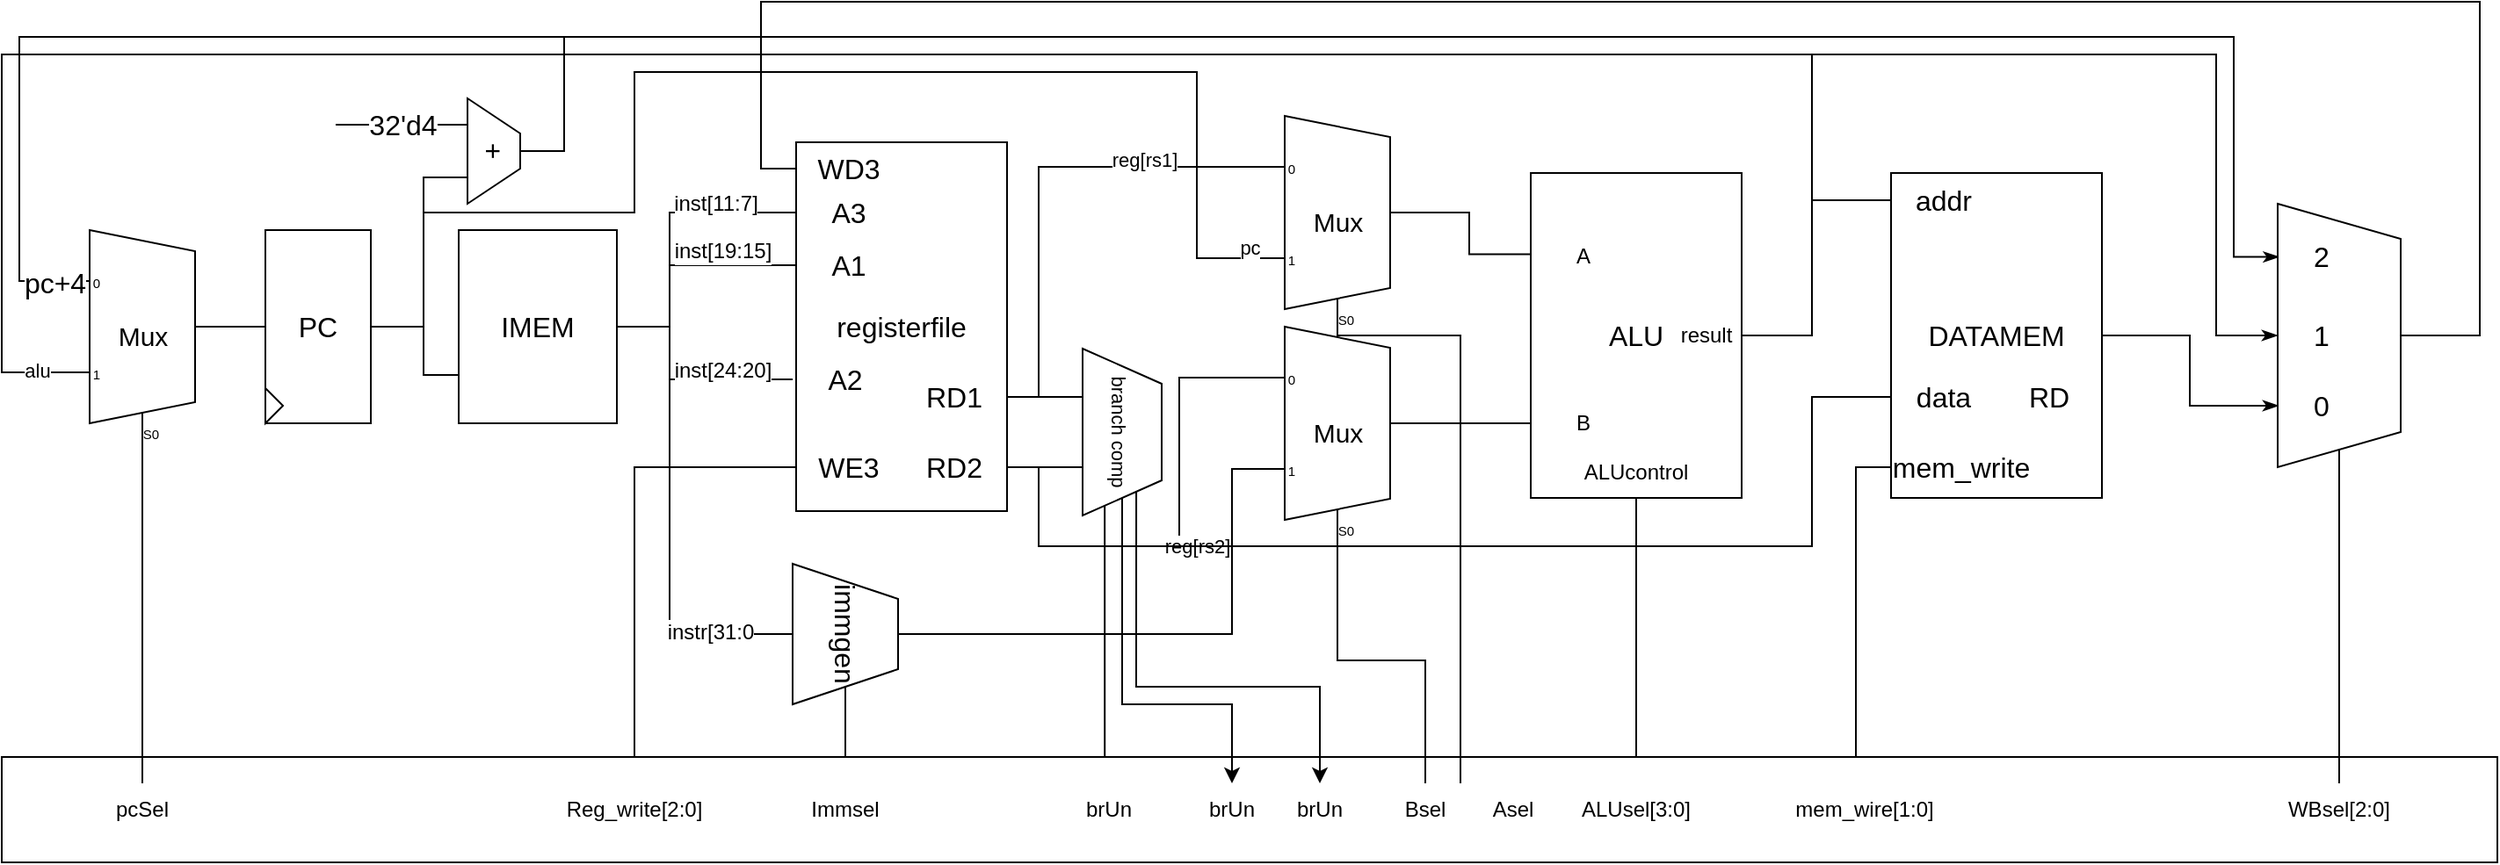 <mxfile version="20.8.16" type="device"><diagram name="Page-1" id="qekTgAQK2zyrzFVYF1y4"><mxGraphModel dx="675" dy="390" grid="1" gridSize="10" guides="1" tooltips="1" connect="1" arrows="1" fold="1" page="1" pageScale="1" pageWidth="850" pageHeight="1100" math="0" shadow="0"><root><mxCell id="0"/><mxCell id="1" parent="0"/><mxCell id="u9A3-wLjdu5K6sjns9Vg-92" style="edgeStyle=orthogonalEdgeStyle;rounded=0;orthogonalLoop=1;jettySize=auto;html=1;entryX=0;entryY=0.5;entryDx=0;entryDy=0;endArrow=none;endFill=0;" edge="1" parent="1" source="u9A3-wLjdu5K6sjns9Vg-91" target="u9A3-wLjdu5K6sjns9Vg-90"><mxGeometry relative="1" as="geometry"><Array as="points"><mxPoint x="500" y="505"/></Array></mxGeometry></mxCell><mxCell id="u9A3-wLjdu5K6sjns9Vg-84" style="edgeStyle=orthogonalEdgeStyle;rounded=0;orthogonalLoop=1;jettySize=auto;html=1;entryX=0;entryY=0.5;entryDx=0;entryDy=0;endArrow=none;endFill=0;" edge="1" parent="1" source="u9A3-wLjdu5K6sjns9Vg-83" target="u9A3-wLjdu5K6sjns9Vg-28"><mxGeometry relative="1" as="geometry"><Array as="points"><mxPoint x="1195" y="505"/></Array></mxGeometry></mxCell><mxCell id="u9A3-wLjdu5K6sjns9Vg-82" style="edgeStyle=orthogonalEdgeStyle;rounded=0;orthogonalLoop=1;jettySize=auto;html=1;entryX=0.5;entryY=1;entryDx=0;entryDy=0;endArrow=none;endFill=0;" edge="1" parent="1" source="u9A3-wLjdu5K6sjns9Vg-81" target="u9A3-wLjdu5K6sjns9Vg-79"><mxGeometry relative="1" as="geometry"/></mxCell><mxCell id="u9A3-wLjdu5K6sjns9Vg-65" style="edgeStyle=orthogonalEdgeStyle;rounded=0;orthogonalLoop=1;jettySize=auto;html=1;entryX=1;entryY=0.5;entryDx=0;entryDy=0;endArrow=none;endFill=0;" edge="1" parent="1" source="u9A3-wLjdu5K6sjns9Vg-64" target="u9A3-wLjdu5K6sjns9Vg-43"><mxGeometry relative="1" as="geometry"/></mxCell><mxCell id="u9A3-wLjdu5K6sjns9Vg-70" style="edgeStyle=orthogonalEdgeStyle;rounded=0;orthogonalLoop=1;jettySize=auto;html=1;entryX=1;entryY=0.75;entryDx=0;entryDy=0;endArrow=none;endFill=0;" edge="1" parent="1" source="u9A3-wLjdu5K6sjns9Vg-67" target="u9A3-wLjdu5K6sjns9Vg-17"><mxGeometry relative="1" as="geometry"><Array as="points"><mxPoint x="768" y="650"/></Array></mxGeometry></mxCell><mxCell id="u9A3-wLjdu5K6sjns9Vg-62" value="" style="rounded=0;whiteSpace=wrap;html=1;" vertex="1" parent="1"><mxGeometry x="140" y="670" width="1420" height="60" as="geometry"/></mxCell><mxCell id="u9A3-wLjdu5K6sjns9Vg-4" style="edgeStyle=orthogonalEdgeStyle;rounded=0;orthogonalLoop=1;jettySize=auto;html=1;exitX=1;exitY=0.5;exitDx=0;exitDy=-5;exitPerimeter=0;entryX=0;entryY=0.5;entryDx=0;entryDy=0;fontSize=16;endArrow=none;endFill=0;" edge="1" parent="1" source="u9A3-wLjdu5K6sjns9Vg-1" target="u9A3-wLjdu5K6sjns9Vg-2"><mxGeometry relative="1" as="geometry"/></mxCell><mxCell id="u9A3-wLjdu5K6sjns9Vg-1" value="Mux" style="shadow=0;dashed=0;align=center;html=1;strokeWidth=1;shape=mxgraph.electrical.abstract.mux2;fontSize=15;" vertex="1" parent="1"><mxGeometry x="180" y="370" width="80" height="120" as="geometry"/></mxCell><mxCell id="u9A3-wLjdu5K6sjns9Vg-8" style="edgeStyle=orthogonalEdgeStyle;rounded=0;orthogonalLoop=1;jettySize=auto;html=1;entryX=0;entryY=0.75;entryDx=0;entryDy=0;fontSize=16;endArrow=none;endFill=0;" edge="1" parent="1" source="u9A3-wLjdu5K6sjns9Vg-2" target="u9A3-wLjdu5K6sjns9Vg-7"><mxGeometry relative="1" as="geometry"><Array as="points"><mxPoint x="380" y="425"/><mxPoint x="380" y="453"/></Array></mxGeometry></mxCell><mxCell id="u9A3-wLjdu5K6sjns9Vg-9" style="edgeStyle=orthogonalEdgeStyle;rounded=0;orthogonalLoop=1;jettySize=auto;html=1;entryX=0.75;entryY=1;entryDx=0;entryDy=0;fontSize=16;endArrow=none;endFill=0;" edge="1" parent="1" source="u9A3-wLjdu5K6sjns9Vg-2" target="u9A3-wLjdu5K6sjns9Vg-6"><mxGeometry relative="1" as="geometry"><Array as="points"><mxPoint x="380" y="425"/><mxPoint x="380" y="340"/></Array></mxGeometry></mxCell><mxCell id="u9A3-wLjdu5K6sjns9Vg-50" value="pc" style="edgeStyle=orthogonalEdgeStyle;rounded=0;orthogonalLoop=1;jettySize=auto;html=1;entryX=0;entryY=0.65;entryDx=0;entryDy=3;entryPerimeter=0;endArrow=none;endFill=0;" edge="1" parent="1" source="u9A3-wLjdu5K6sjns9Vg-2" target="u9A3-wLjdu5K6sjns9Vg-21"><mxGeometry x="0.974" y="6" relative="1" as="geometry"><Array as="points"><mxPoint x="380" y="425"/><mxPoint x="380" y="360"/><mxPoint x="500" y="360"/><mxPoint x="500" y="280"/><mxPoint x="820" y="280"/><mxPoint x="820" y="386"/></Array><mxPoint as="offset"/></mxGeometry></mxCell><mxCell id="u9A3-wLjdu5K6sjns9Vg-2" value="PC" style="rounded=0;whiteSpace=wrap;html=1;fontSize=16;" vertex="1" parent="1"><mxGeometry x="290" y="370" width="60" height="110" as="geometry"/></mxCell><mxCell id="u9A3-wLjdu5K6sjns9Vg-5" value="" style="triangle;whiteSpace=wrap;html=1;fontSize=16;" vertex="1" parent="1"><mxGeometry x="290" y="460" width="10" height="20" as="geometry"/></mxCell><mxCell id="u9A3-wLjdu5K6sjns9Vg-39" value="pc+4" style="edgeStyle=orthogonalEdgeStyle;rounded=0;orthogonalLoop=1;jettySize=auto;html=1;entryX=0;entryY=0.217;entryDx=0;entryDy=3;entryPerimeter=0;fontSize=16;endArrow=none;endFill=0;" edge="1" parent="1" source="u9A3-wLjdu5K6sjns9Vg-6" target="u9A3-wLjdu5K6sjns9Vg-1"><mxGeometry x="0.965" y="-1" relative="1" as="geometry"><Array as="points"><mxPoint x="460" y="325"/><mxPoint x="460" y="260"/><mxPoint x="150" y="260"/><mxPoint x="150" y="399"/></Array><mxPoint as="offset"/></mxGeometry></mxCell><mxCell id="u9A3-wLjdu5K6sjns9Vg-58" style="edgeStyle=orthogonalEdgeStyle;rounded=0;orthogonalLoop=1;jettySize=auto;html=1;endArrow=classicThin;endFill=1;entryX=0.202;entryY=0.988;entryDx=0;entryDy=0;entryPerimeter=0;" edge="1" parent="1" source="u9A3-wLjdu5K6sjns9Vg-6" target="u9A3-wLjdu5K6sjns9Vg-33"><mxGeometry relative="1" as="geometry"><Array as="points"><mxPoint x="460" y="325"/><mxPoint x="460" y="260"/><mxPoint x="1410" y="260"/><mxPoint x="1410" y="385"/></Array></mxGeometry></mxCell><mxCell id="u9A3-wLjdu5K6sjns9Vg-6" value="+" style="shape=trapezoid;perimeter=trapezoidPerimeter;whiteSpace=wrap;html=1;fixedSize=1;fontSize=16;rotation=90;" vertex="1" parent="1"><mxGeometry x="390" y="310" width="60" height="30" as="geometry"/></mxCell><mxCell id="u9A3-wLjdu5K6sjns9Vg-40" value="inst[11:7]" style="edgeStyle=orthogonalEdgeStyle;rounded=0;orthogonalLoop=1;jettySize=auto;html=1;entryX=0;entryY=0.5;entryDx=0;entryDy=0;fontSize=12;endArrow=none;endFill=0;" edge="1" parent="1" source="u9A3-wLjdu5K6sjns9Vg-7" target="u9A3-wLjdu5K6sjns9Vg-12"><mxGeometry x="0.447" y="5" relative="1" as="geometry"><Array as="points"><mxPoint x="520" y="425"/><mxPoint x="520" y="360"/></Array><mxPoint as="offset"/></mxGeometry></mxCell><mxCell id="u9A3-wLjdu5K6sjns9Vg-41" value="&lt;font style=&quot;font-size: 12px;&quot;&gt;inst[19:15]&lt;/font&gt;" style="edgeStyle=orthogonalEdgeStyle;rounded=0;orthogonalLoop=1;jettySize=auto;html=1;entryX=0;entryY=0.5;entryDx=0;entryDy=0;fontSize=16;endArrow=none;endFill=0;" edge="1" parent="1" source="u9A3-wLjdu5K6sjns9Vg-7" target="u9A3-wLjdu5K6sjns9Vg-13"><mxGeometry x="0.387" y="10" relative="1" as="geometry"><Array as="points"><mxPoint x="520" y="425"/><mxPoint x="520" y="390"/></Array><mxPoint as="offset"/></mxGeometry></mxCell><mxCell id="u9A3-wLjdu5K6sjns9Vg-42" value="&lt;font style=&quot;font-size: 12px;&quot;&gt;inst[24:20]&lt;/font&gt;" style="edgeStyle=orthogonalEdgeStyle;rounded=0;orthogonalLoop=1;jettySize=auto;html=1;entryX=0;entryY=0.5;entryDx=0;entryDy=0;fontSize=12;endArrow=none;endFill=0;" edge="1" parent="1" source="u9A3-wLjdu5K6sjns9Vg-7" target="u9A3-wLjdu5K6sjns9Vg-14"><mxGeometry x="0.385" y="5" relative="1" as="geometry"><Array as="points"><mxPoint x="520" y="425"/><mxPoint x="520" y="455"/></Array><mxPoint as="offset"/></mxGeometry></mxCell><mxCell id="u9A3-wLjdu5K6sjns9Vg-44" style="edgeStyle=orthogonalEdgeStyle;rounded=0;orthogonalLoop=1;jettySize=auto;html=1;entryX=0.5;entryY=1;entryDx=0;entryDy=0;fontSize=12;endArrow=none;endFill=0;" edge="1" parent="1" source="u9A3-wLjdu5K6sjns9Vg-7" target="u9A3-wLjdu5K6sjns9Vg-43"><mxGeometry relative="1" as="geometry"><Array as="points"><mxPoint x="520" y="425"/><mxPoint x="520" y="600"/></Array></mxGeometry></mxCell><mxCell id="u9A3-wLjdu5K6sjns9Vg-45" value="instr[31:0" style="edgeLabel;html=1;align=center;verticalAlign=middle;resizable=0;points=[];fontSize=12;" vertex="1" connectable="0" parent="u9A3-wLjdu5K6sjns9Vg-44"><mxGeometry x="0.655" y="1" relative="1" as="geometry"><mxPoint as="offset"/></mxGeometry></mxCell><mxCell id="u9A3-wLjdu5K6sjns9Vg-7" value="IMEM" style="rounded=0;whiteSpace=wrap;html=1;fontSize=16;" vertex="1" parent="1"><mxGeometry x="400" y="370" width="90" height="110" as="geometry"/></mxCell><mxCell id="u9A3-wLjdu5K6sjns9Vg-10" value="registerfile" style="rounded=0;whiteSpace=wrap;html=1;fontSize=16;" vertex="1" parent="1"><mxGeometry x="592" y="320" width="120" height="210" as="geometry"/></mxCell><mxCell id="u9A3-wLjdu5K6sjns9Vg-11" value="WD3" style="text;html=1;strokeColor=none;fillColor=none;align=center;verticalAlign=middle;whiteSpace=wrap;rounded=0;fontSize=16;" vertex="1" parent="1"><mxGeometry x="592" y="320" width="60" height="30" as="geometry"/></mxCell><mxCell id="u9A3-wLjdu5K6sjns9Vg-12" value="A3" style="text;html=1;strokeColor=none;fillColor=none;align=center;verticalAlign=middle;whiteSpace=wrap;rounded=0;fontSize=16;" vertex="1" parent="1"><mxGeometry x="592" y="345" width="60" height="30" as="geometry"/></mxCell><mxCell id="u9A3-wLjdu5K6sjns9Vg-13" value="A1" style="text;html=1;strokeColor=none;fillColor=none;align=center;verticalAlign=middle;whiteSpace=wrap;rounded=0;fontSize=16;" vertex="1" parent="1"><mxGeometry x="592" y="375" width="60" height="30" as="geometry"/></mxCell><mxCell id="u9A3-wLjdu5K6sjns9Vg-14" value="A2" style="text;html=1;strokeColor=none;fillColor=none;align=center;verticalAlign=middle;whiteSpace=wrap;rounded=0;fontSize=16;" vertex="1" parent="1"><mxGeometry x="590" y="440" width="60" height="30" as="geometry"/></mxCell><mxCell id="u9A3-wLjdu5K6sjns9Vg-18" style="edgeStyle=orthogonalEdgeStyle;rounded=0;orthogonalLoop=1;jettySize=auto;html=1;entryX=0.25;entryY=1;entryDx=0;entryDy=0;fontSize=16;endArrow=none;endFill=0;" edge="1" parent="1" source="u9A3-wLjdu5K6sjns9Vg-15" target="u9A3-wLjdu5K6sjns9Vg-17"><mxGeometry relative="1" as="geometry"><Array as="points"><mxPoint x="755" y="465"/></Array></mxGeometry></mxCell><mxCell id="u9A3-wLjdu5K6sjns9Vg-49" value="reg[rs1]" style="edgeStyle=orthogonalEdgeStyle;rounded=0;orthogonalLoop=1;jettySize=auto;html=1;entryX=0;entryY=0.217;entryDx=0;entryDy=3;entryPerimeter=0;endArrow=none;endFill=0;" edge="1" parent="1" source="u9A3-wLjdu5K6sjns9Vg-15" target="u9A3-wLjdu5K6sjns9Vg-21"><mxGeometry x="0.498" y="4" relative="1" as="geometry"><Array as="points"><mxPoint x="730" y="465"/><mxPoint x="730" y="334"/></Array><mxPoint as="offset"/></mxGeometry></mxCell><mxCell id="u9A3-wLjdu5K6sjns9Vg-15" value="RD1" style="text;html=1;strokeColor=none;fillColor=none;align=center;verticalAlign=middle;whiteSpace=wrap;rounded=0;fontSize=16;" vertex="1" parent="1"><mxGeometry x="652" y="450" width="60" height="30" as="geometry"/></mxCell><mxCell id="u9A3-wLjdu5K6sjns9Vg-19" style="edgeStyle=orthogonalEdgeStyle;rounded=0;orthogonalLoop=1;jettySize=auto;html=1;entryX=0.75;entryY=1;entryDx=0;entryDy=0;fontSize=16;endArrow=none;endFill=0;" edge="1" parent="1" source="u9A3-wLjdu5K6sjns9Vg-16" target="u9A3-wLjdu5K6sjns9Vg-17"><mxGeometry relative="1" as="geometry"><Array as="points"><mxPoint x="755" y="505"/></Array></mxGeometry></mxCell><mxCell id="u9A3-wLjdu5K6sjns9Vg-47" value="reg[rs2]" style="edgeStyle=orthogonalEdgeStyle;rounded=0;orthogonalLoop=1;jettySize=auto;html=1;entryX=0;entryY=0.217;entryDx=0;entryDy=3;entryPerimeter=0;fontSize=11;endArrow=none;endFill=0;" edge="1" parent="1" source="u9A3-wLjdu5K6sjns9Vg-16" target="u9A3-wLjdu5K6sjns9Vg-20"><mxGeometry x="-0.01" y="-10" relative="1" as="geometry"><Array as="points"><mxPoint x="730" y="505"/><mxPoint x="730" y="550"/><mxPoint x="810" y="550"/><mxPoint x="810" y="454"/></Array><mxPoint as="offset"/></mxGeometry></mxCell><mxCell id="u9A3-wLjdu5K6sjns9Vg-55" style="edgeStyle=orthogonalEdgeStyle;rounded=0;orthogonalLoop=1;jettySize=auto;html=1;entryX=0;entryY=0.5;entryDx=0;entryDy=0;endArrow=none;endFill=0;" edge="1" parent="1" source="u9A3-wLjdu5K6sjns9Vg-16" target="u9A3-wLjdu5K6sjns9Vg-27"><mxGeometry relative="1" as="geometry"><Array as="points"><mxPoint x="730" y="505"/><mxPoint x="730" y="550"/><mxPoint x="1170" y="550"/><mxPoint x="1170" y="465"/></Array></mxGeometry></mxCell><mxCell id="u9A3-wLjdu5K6sjns9Vg-16" value="RD2" style="text;html=1;strokeColor=none;fillColor=none;align=center;verticalAlign=middle;whiteSpace=wrap;rounded=0;fontSize=16;" vertex="1" parent="1"><mxGeometry x="652" y="490" width="60" height="30" as="geometry"/></mxCell><mxCell id="u9A3-wLjdu5K6sjns9Vg-71" style="edgeStyle=orthogonalEdgeStyle;rounded=0;orthogonalLoop=1;jettySize=auto;html=1;exitX=1;exitY=0.5;exitDx=0;exitDy=0;endArrow=classic;endFill=1;" edge="1" parent="1" source="u9A3-wLjdu5K6sjns9Vg-17" target="u9A3-wLjdu5K6sjns9Vg-68"><mxGeometry relative="1" as="geometry"><Array as="points"><mxPoint x="778" y="640"/><mxPoint x="840" y="640"/></Array></mxGeometry></mxCell><mxCell id="u9A3-wLjdu5K6sjns9Vg-72" style="edgeStyle=orthogonalEdgeStyle;rounded=0;orthogonalLoop=1;jettySize=auto;html=1;exitX=1;exitY=0.25;exitDx=0;exitDy=0;entryX=0.5;entryY=0;entryDx=0;entryDy=0;endArrow=classic;endFill=1;" edge="1" parent="1" source="u9A3-wLjdu5K6sjns9Vg-17" target="u9A3-wLjdu5K6sjns9Vg-69"><mxGeometry relative="1" as="geometry"><Array as="points"><mxPoint x="786" y="630"/><mxPoint x="890" y="630"/></Array></mxGeometry></mxCell><mxCell id="u9A3-wLjdu5K6sjns9Vg-17" value="&lt;font style=&quot;font-size: 11px;&quot;&gt;branch comp&lt;/font&gt;" style="shape=trapezoid;perimeter=trapezoidPerimeter;whiteSpace=wrap;html=1;fixedSize=1;fontSize=16;rotation=90;" vertex="1" parent="1"><mxGeometry x="730" y="462.5" width="95" height="45" as="geometry"/></mxCell><mxCell id="u9A3-wLjdu5K6sjns9Vg-53" style="edgeStyle=orthogonalEdgeStyle;rounded=0;orthogonalLoop=1;jettySize=auto;html=1;exitX=1;exitY=0.5;exitDx=0;exitDy=-5;exitPerimeter=0;entryX=0;entryY=0.77;entryDx=0;entryDy=0;entryPerimeter=0;endArrow=none;endFill=0;" edge="1" parent="1" source="u9A3-wLjdu5K6sjns9Vg-20" target="u9A3-wLjdu5K6sjns9Vg-23"><mxGeometry relative="1" as="geometry"/></mxCell><mxCell id="u9A3-wLjdu5K6sjns9Vg-20" value="Mux" style="shadow=0;dashed=0;align=center;html=1;strokeWidth=1;shape=mxgraph.electrical.abstract.mux2;fontSize=15;" vertex="1" parent="1"><mxGeometry x="860" y="425" width="80" height="120" as="geometry"/></mxCell><mxCell id="u9A3-wLjdu5K6sjns9Vg-52" style="edgeStyle=orthogonalEdgeStyle;rounded=0;orthogonalLoop=1;jettySize=auto;html=1;exitX=1;exitY=0.5;exitDx=0;exitDy=-5;exitPerimeter=0;entryX=0;entryY=0.25;entryDx=0;entryDy=0;endArrow=none;endFill=0;" edge="1" parent="1" source="u9A3-wLjdu5K6sjns9Vg-21" target="u9A3-wLjdu5K6sjns9Vg-23"><mxGeometry relative="1" as="geometry"/></mxCell><mxCell id="u9A3-wLjdu5K6sjns9Vg-21" value="Mux" style="shadow=0;dashed=0;align=center;html=1;strokeWidth=1;shape=mxgraph.electrical.abstract.mux2;fontSize=15;" vertex="1" parent="1"><mxGeometry x="860" y="305" width="80" height="120" as="geometry"/></mxCell><mxCell id="u9A3-wLjdu5K6sjns9Vg-54" style="edgeStyle=orthogonalEdgeStyle;rounded=0;orthogonalLoop=1;jettySize=auto;html=1;endArrow=none;endFill=0;" edge="1" parent="1" source="u9A3-wLjdu5K6sjns9Vg-23" target="u9A3-wLjdu5K6sjns9Vg-26"><mxGeometry relative="1" as="geometry"><Array as="points"><mxPoint x="1170" y="430"/><mxPoint x="1170" y="353"/></Array></mxGeometry></mxCell><mxCell id="u9A3-wLjdu5K6sjns9Vg-57" style="edgeStyle=orthogonalEdgeStyle;rounded=0;orthogonalLoop=1;jettySize=auto;html=1;entryX=0.5;entryY=1;entryDx=0;entryDy=0;endArrow=classicThin;endFill=1;" edge="1" parent="1" source="u9A3-wLjdu5K6sjns9Vg-23" target="u9A3-wLjdu5K6sjns9Vg-33"><mxGeometry relative="1" as="geometry"><Array as="points"><mxPoint x="1170" y="430"/><mxPoint x="1170" y="270"/><mxPoint x="1400" y="270"/><mxPoint x="1400" y="430"/></Array></mxGeometry></mxCell><mxCell id="u9A3-wLjdu5K6sjns9Vg-60" value="alu" style="edgeStyle=orthogonalEdgeStyle;rounded=0;orthogonalLoop=1;jettySize=auto;html=1;entryX=0;entryY=0.65;entryDx=0;entryDy=3;entryPerimeter=0;endArrow=none;endFill=0;" edge="1" parent="1" source="u9A3-wLjdu5K6sjns9Vg-23" target="u9A3-wLjdu5K6sjns9Vg-1"><mxGeometry x="0.972" y="1" relative="1" as="geometry"><Array as="points"><mxPoint x="1170" y="430"/><mxPoint x="1170" y="270"/><mxPoint x="140" y="270"/><mxPoint x="140" y="451"/></Array><mxPoint as="offset"/></mxGeometry></mxCell><mxCell id="u9A3-wLjdu5K6sjns9Vg-23" value="ALU" style="rounded=0;whiteSpace=wrap;html=1;fontSize=16;" vertex="1" parent="1"><mxGeometry x="1010" y="337.5" width="120" height="185" as="geometry"/></mxCell><mxCell id="u9A3-wLjdu5K6sjns9Vg-56" style="edgeStyle=orthogonalEdgeStyle;rounded=0;orthogonalLoop=1;jettySize=auto;html=1;entryX=0.766;entryY=0.993;entryDx=0;entryDy=0;endArrow=classicThin;endFill=1;entryPerimeter=0;" edge="1" parent="1" source="u9A3-wLjdu5K6sjns9Vg-25" target="u9A3-wLjdu5K6sjns9Vg-33"><mxGeometry relative="1" as="geometry"><Array as="points"><mxPoint x="1385" y="430"/><mxPoint x="1385" y="470"/><mxPoint x="1436" y="470"/></Array></mxGeometry></mxCell><mxCell id="u9A3-wLjdu5K6sjns9Vg-25" value="DATAMEM" style="rounded=0;whiteSpace=wrap;html=1;fontSize=16;" vertex="1" parent="1"><mxGeometry x="1215" y="337.5" width="120" height="185" as="geometry"/></mxCell><mxCell id="u9A3-wLjdu5K6sjns9Vg-26" value="addr" style="text;html=1;strokeColor=none;fillColor=none;align=center;verticalAlign=middle;whiteSpace=wrap;rounded=0;fontSize=16;" vertex="1" parent="1"><mxGeometry x="1215" y="337.5" width="60" height="30" as="geometry"/></mxCell><mxCell id="u9A3-wLjdu5K6sjns9Vg-27" value="data" style="text;html=1;strokeColor=none;fillColor=none;align=center;verticalAlign=middle;whiteSpace=wrap;rounded=0;fontSize=16;" vertex="1" parent="1"><mxGeometry x="1215" y="450" width="60" height="30" as="geometry"/></mxCell><mxCell id="u9A3-wLjdu5K6sjns9Vg-28" value="mem_write" style="text;html=1;strokeColor=none;fillColor=none;align=center;verticalAlign=middle;whiteSpace=wrap;rounded=0;fontSize=16;" vertex="1" parent="1"><mxGeometry x="1215" y="490" width="80" height="30" as="geometry"/></mxCell><mxCell id="u9A3-wLjdu5K6sjns9Vg-30" value="RD" style="text;html=1;strokeColor=none;fillColor=none;align=center;verticalAlign=middle;whiteSpace=wrap;rounded=0;fontSize=16;" vertex="1" parent="1"><mxGeometry x="1275" y="450" width="60" height="30" as="geometry"/></mxCell><mxCell id="u9A3-wLjdu5K6sjns9Vg-59" style="edgeStyle=orthogonalEdgeStyle;rounded=0;orthogonalLoop=1;jettySize=auto;html=1;entryX=0;entryY=0.5;entryDx=0;entryDy=0;endArrow=none;endFill=0;" edge="1" parent="1" source="u9A3-wLjdu5K6sjns9Vg-33" target="u9A3-wLjdu5K6sjns9Vg-11"><mxGeometry relative="1" as="geometry"><Array as="points"><mxPoint x="1550" y="430"/><mxPoint x="1550" y="240"/><mxPoint x="572" y="240"/><mxPoint x="572" y="335"/></Array></mxGeometry></mxCell><mxCell id="u9A3-wLjdu5K6sjns9Vg-33" value="" style="shape=trapezoid;perimeter=trapezoidPerimeter;whiteSpace=wrap;html=1;fixedSize=1;fontSize=16;rotation=90;" vertex="1" parent="1"><mxGeometry x="1395" y="395" width="150" height="70" as="geometry"/></mxCell><mxCell id="u9A3-wLjdu5K6sjns9Vg-34" value="2" style="text;html=1;strokeColor=none;fillColor=none;align=center;verticalAlign=middle;whiteSpace=wrap;rounded=0;fontSize=16;" vertex="1" parent="1"><mxGeometry x="1440" y="375" width="40" height="20" as="geometry"/></mxCell><mxCell id="u9A3-wLjdu5K6sjns9Vg-35" value="1" style="text;html=1;strokeColor=none;fillColor=none;align=center;verticalAlign=middle;whiteSpace=wrap;rounded=0;fontSize=16;" vertex="1" parent="1"><mxGeometry x="1440" y="420" width="40" height="20" as="geometry"/></mxCell><mxCell id="u9A3-wLjdu5K6sjns9Vg-36" value="0" style="text;html=1;strokeColor=none;fillColor=none;align=center;verticalAlign=middle;whiteSpace=wrap;rounded=0;fontSize=16;" vertex="1" parent="1"><mxGeometry x="1440" y="460" width="40" height="20" as="geometry"/></mxCell><mxCell id="u9A3-wLjdu5K6sjns9Vg-38" value="32'd4" style="edgeStyle=orthogonalEdgeStyle;rounded=0;orthogonalLoop=1;jettySize=auto;html=1;exitX=0.25;exitY=0;exitDx=0;exitDy=0;fontSize=16;endArrow=none;endFill=0;" edge="1" parent="1"><mxGeometry relative="1" as="geometry"><mxPoint x="330" y="310" as="targetPoint"/><mxPoint x="405" y="310" as="sourcePoint"/><Array as="points"><mxPoint x="380" y="310"/><mxPoint x="380" y="310"/></Array></mxGeometry></mxCell><mxCell id="u9A3-wLjdu5K6sjns9Vg-46" style="edgeStyle=orthogonalEdgeStyle;rounded=0;orthogonalLoop=1;jettySize=auto;html=1;entryX=0;entryY=0.65;entryDx=0;entryDy=3;entryPerimeter=0;fontSize=12;endArrow=none;endFill=0;" edge="1" parent="1" source="u9A3-wLjdu5K6sjns9Vg-43" target="u9A3-wLjdu5K6sjns9Vg-20"><mxGeometry relative="1" as="geometry"><Array as="points"><mxPoint x="840" y="600"/><mxPoint x="840" y="506"/></Array></mxGeometry></mxCell><mxCell id="u9A3-wLjdu5K6sjns9Vg-43" value="immgen" style="shape=trapezoid;perimeter=trapezoidPerimeter;whiteSpace=wrap;html=1;fixedSize=1;fontSize=16;rotation=90;" vertex="1" parent="1"><mxGeometry x="580" y="570" width="80" height="60" as="geometry"/></mxCell><mxCell id="u9A3-wLjdu5K6sjns9Vg-66" style="edgeStyle=orthogonalEdgeStyle;rounded=0;orthogonalLoop=1;jettySize=auto;html=1;entryX=0.375;entryY=1;entryDx=10;entryDy=0;entryPerimeter=0;endArrow=none;endFill=0;" edge="1" parent="1" source="u9A3-wLjdu5K6sjns9Vg-63" target="u9A3-wLjdu5K6sjns9Vg-1"><mxGeometry relative="1" as="geometry"/></mxCell><mxCell id="u9A3-wLjdu5K6sjns9Vg-63" value="pcSel" style="text;html=1;strokeColor=none;fillColor=none;align=center;verticalAlign=middle;whiteSpace=wrap;rounded=0;" vertex="1" parent="1"><mxGeometry x="190" y="685" width="60" height="30" as="geometry"/></mxCell><mxCell id="u9A3-wLjdu5K6sjns9Vg-64" value="Immsel" style="text;html=1;strokeColor=none;fillColor=none;align=center;verticalAlign=middle;whiteSpace=wrap;rounded=0;" vertex="1" parent="1"><mxGeometry x="590" y="685" width="60" height="30" as="geometry"/></mxCell><mxCell id="u9A3-wLjdu5K6sjns9Vg-67" value="brUn" style="text;html=1;strokeColor=none;fillColor=none;align=center;verticalAlign=middle;whiteSpace=wrap;rounded=0;" vertex="1" parent="1"><mxGeometry x="740" y="685" width="60" height="30" as="geometry"/></mxCell><mxCell id="u9A3-wLjdu5K6sjns9Vg-68" value="brUn" style="text;html=1;strokeColor=none;fillColor=none;align=center;verticalAlign=middle;whiteSpace=wrap;rounded=0;" vertex="1" parent="1"><mxGeometry x="810" y="685" width="60" height="30" as="geometry"/></mxCell><mxCell id="u9A3-wLjdu5K6sjns9Vg-69" value="brUn" style="text;html=1;strokeColor=none;fillColor=none;align=center;verticalAlign=middle;whiteSpace=wrap;rounded=0;" vertex="1" parent="1"><mxGeometry x="860" y="685" width="60" height="30" as="geometry"/></mxCell><mxCell id="u9A3-wLjdu5K6sjns9Vg-75" style="edgeStyle=orthogonalEdgeStyle;rounded=0;orthogonalLoop=1;jettySize=auto;html=1;endArrow=none;endFill=0;" edge="1" parent="1" source="u9A3-wLjdu5K6sjns9Vg-73" target="u9A3-wLjdu5K6sjns9Vg-20"><mxGeometry relative="1" as="geometry"/></mxCell><mxCell id="u9A3-wLjdu5K6sjns9Vg-73" value="Bsel" style="text;html=1;strokeColor=none;fillColor=none;align=center;verticalAlign=middle;whiteSpace=wrap;rounded=0;" vertex="1" parent="1"><mxGeometry x="920" y="685" width="60" height="30" as="geometry"/></mxCell><mxCell id="u9A3-wLjdu5K6sjns9Vg-76" style="edgeStyle=orthogonalEdgeStyle;rounded=0;orthogonalLoop=1;jettySize=auto;html=1;endArrow=none;endFill=0;entryX=0.375;entryY=1;entryDx=10;entryDy=0;entryPerimeter=0;" edge="1" parent="1" source="u9A3-wLjdu5K6sjns9Vg-74" target="u9A3-wLjdu5K6sjns9Vg-21"><mxGeometry relative="1" as="geometry"><Array as="points"><mxPoint x="970" y="430"/><mxPoint x="900" y="430"/></Array></mxGeometry></mxCell><mxCell id="u9A3-wLjdu5K6sjns9Vg-74" value="Asel" style="text;html=1;strokeColor=none;fillColor=none;align=center;verticalAlign=middle;whiteSpace=wrap;rounded=0;" vertex="1" parent="1"><mxGeometry x="970" y="685" width="60" height="30" as="geometry"/></mxCell><mxCell id="u9A3-wLjdu5K6sjns9Vg-77" value="A" style="text;html=1;strokeColor=none;fillColor=none;align=center;verticalAlign=middle;whiteSpace=wrap;rounded=0;" vertex="1" parent="1"><mxGeometry x="1010" y="370" width="60" height="30" as="geometry"/></mxCell><mxCell id="u9A3-wLjdu5K6sjns9Vg-78" value="B" style="text;html=1;strokeColor=none;fillColor=none;align=center;verticalAlign=middle;whiteSpace=wrap;rounded=0;" vertex="1" parent="1"><mxGeometry x="1010" y="465" width="60" height="30" as="geometry"/></mxCell><mxCell id="u9A3-wLjdu5K6sjns9Vg-79" value="ALUcontrol" style="text;html=1;strokeColor=none;fillColor=none;align=center;verticalAlign=middle;whiteSpace=wrap;rounded=0;" vertex="1" parent="1"><mxGeometry x="1040" y="492.5" width="60" height="30" as="geometry"/></mxCell><mxCell id="u9A3-wLjdu5K6sjns9Vg-80" value="result" style="text;html=1;strokeColor=none;fillColor=none;align=center;verticalAlign=middle;whiteSpace=wrap;rounded=0;" vertex="1" parent="1"><mxGeometry x="1080" y="415" width="60" height="30" as="geometry"/></mxCell><mxCell id="u9A3-wLjdu5K6sjns9Vg-81" value="ALUsel[3:0]" style="text;html=1;strokeColor=none;fillColor=none;align=center;verticalAlign=middle;whiteSpace=wrap;rounded=0;" vertex="1" parent="1"><mxGeometry x="1040" y="685" width="60" height="30" as="geometry"/></mxCell><mxCell id="u9A3-wLjdu5K6sjns9Vg-83" value="mem_wire[1:0]" style="text;html=1;strokeColor=none;fillColor=none;align=center;verticalAlign=middle;whiteSpace=wrap;rounded=0;" vertex="1" parent="1"><mxGeometry x="1160" y="685" width="80" height="30" as="geometry"/></mxCell><mxCell id="u9A3-wLjdu5K6sjns9Vg-86" style="edgeStyle=orthogonalEdgeStyle;rounded=0;orthogonalLoop=1;jettySize=auto;html=1;entryX=1;entryY=0.5;entryDx=0;entryDy=0;endArrow=none;endFill=0;" edge="1" parent="1" source="u9A3-wLjdu5K6sjns9Vg-85" target="u9A3-wLjdu5K6sjns9Vg-33"><mxGeometry relative="1" as="geometry"/></mxCell><mxCell id="u9A3-wLjdu5K6sjns9Vg-85" value="WBsel[2:0]" style="text;html=1;strokeColor=none;fillColor=none;align=center;verticalAlign=middle;whiteSpace=wrap;rounded=0;" vertex="1" parent="1"><mxGeometry x="1430" y="685" width="80" height="30" as="geometry"/></mxCell><mxCell id="u9A3-wLjdu5K6sjns9Vg-90" value="WE3" style="text;html=1;strokeColor=none;fillColor=none;align=center;verticalAlign=middle;whiteSpace=wrap;rounded=0;fontSize=16;" vertex="1" parent="1"><mxGeometry x="592" y="490" width="60" height="30" as="geometry"/></mxCell><mxCell id="u9A3-wLjdu5K6sjns9Vg-91" value="Reg_write[2:0]" style="text;html=1;strokeColor=none;fillColor=none;align=center;verticalAlign=middle;whiteSpace=wrap;rounded=0;" vertex="1" parent="1"><mxGeometry x="470" y="685" width="60" height="30" as="geometry"/></mxCell></root></mxGraphModel></diagram></mxfile>